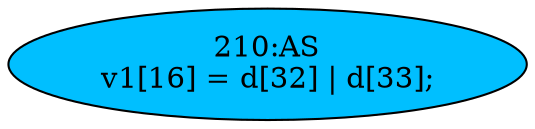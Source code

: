 strict digraph "" {
	node [label="\N"];
	"210:AS"	 [ast="<pyverilog.vparser.ast.Assign object at 0x7f4056d88b90>",
		def_var="['v1']",
		fillcolor=deepskyblue,
		label="210:AS
v1[16] = d[32] | d[33];",
		statements="[]",
		style=filled,
		typ=Assign,
		use_var="['d', 'd']"];
}
